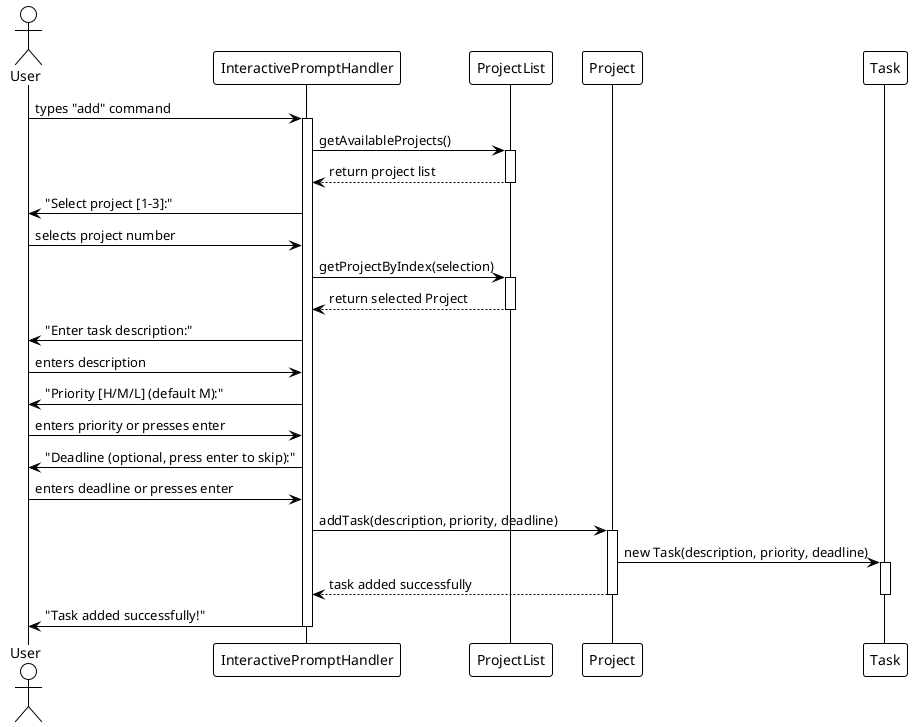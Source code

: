 @startuml Add Command Sequence Diagram
!theme plain
skinparam classAttributeIconSize 0
hide stereotype

actor User
participant InteractivePromptHandler
participant ProjectList
participant Project
participant Task

User -> InteractivePromptHandler: types "add" command
activate InteractivePromptHandler
InteractivePromptHandler -> ProjectList: getAvailableProjects()
activate ProjectList
ProjectList --> InteractivePromptHandler: return project list
deactivate ProjectList
InteractivePromptHandler -> User: "Select project [1-3]:"

User -> InteractivePromptHandler: selects project number
InteractivePromptHandler -> ProjectList: getProjectByIndex(selection)
activate ProjectList
ProjectList --> InteractivePromptHandler: return selected Project
deactivate ProjectList

InteractivePromptHandler -> User: "Enter task description:"
User -> InteractivePromptHandler: enters description

InteractivePromptHandler -> User: "Priority [H/M/L] (default M):"
User -> InteractivePromptHandler: enters priority or presses enter

InteractivePromptHandler -> User: "Deadline (optional, press enter to skip):"
User -> InteractivePromptHandler: enters deadline or presses enter

InteractivePromptHandler -> Project: addTask(description, priority, deadline)
activate Project
Project -> Task: new Task(description, priority, deadline)
activate Task
Project --> InteractivePromptHandler: task added successfully
deactivate Project
deactivate Task

InteractivePromptHandler -> User: "Task added successfully!"
deactivate InteractivePromptHandler

@enduml